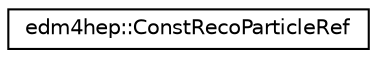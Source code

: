digraph "Graphical Class Hierarchy"
{
 // LATEX_PDF_SIZE
  edge [fontname="Helvetica",fontsize="10",labelfontname="Helvetica",labelfontsize="10"];
  node [fontname="Helvetica",fontsize="10",shape=record];
  rankdir="LR";
  Node0 [label="edm4hep::ConstRecoParticleRef",height=0.2,width=0.4,color="black", fillcolor="white", style="filled",URL="$classedm4hep_1_1_const_reco_particle_ref.html",tooltip="Used to get a subset of reconstructed particles from a collection (or many collections)"];
}
